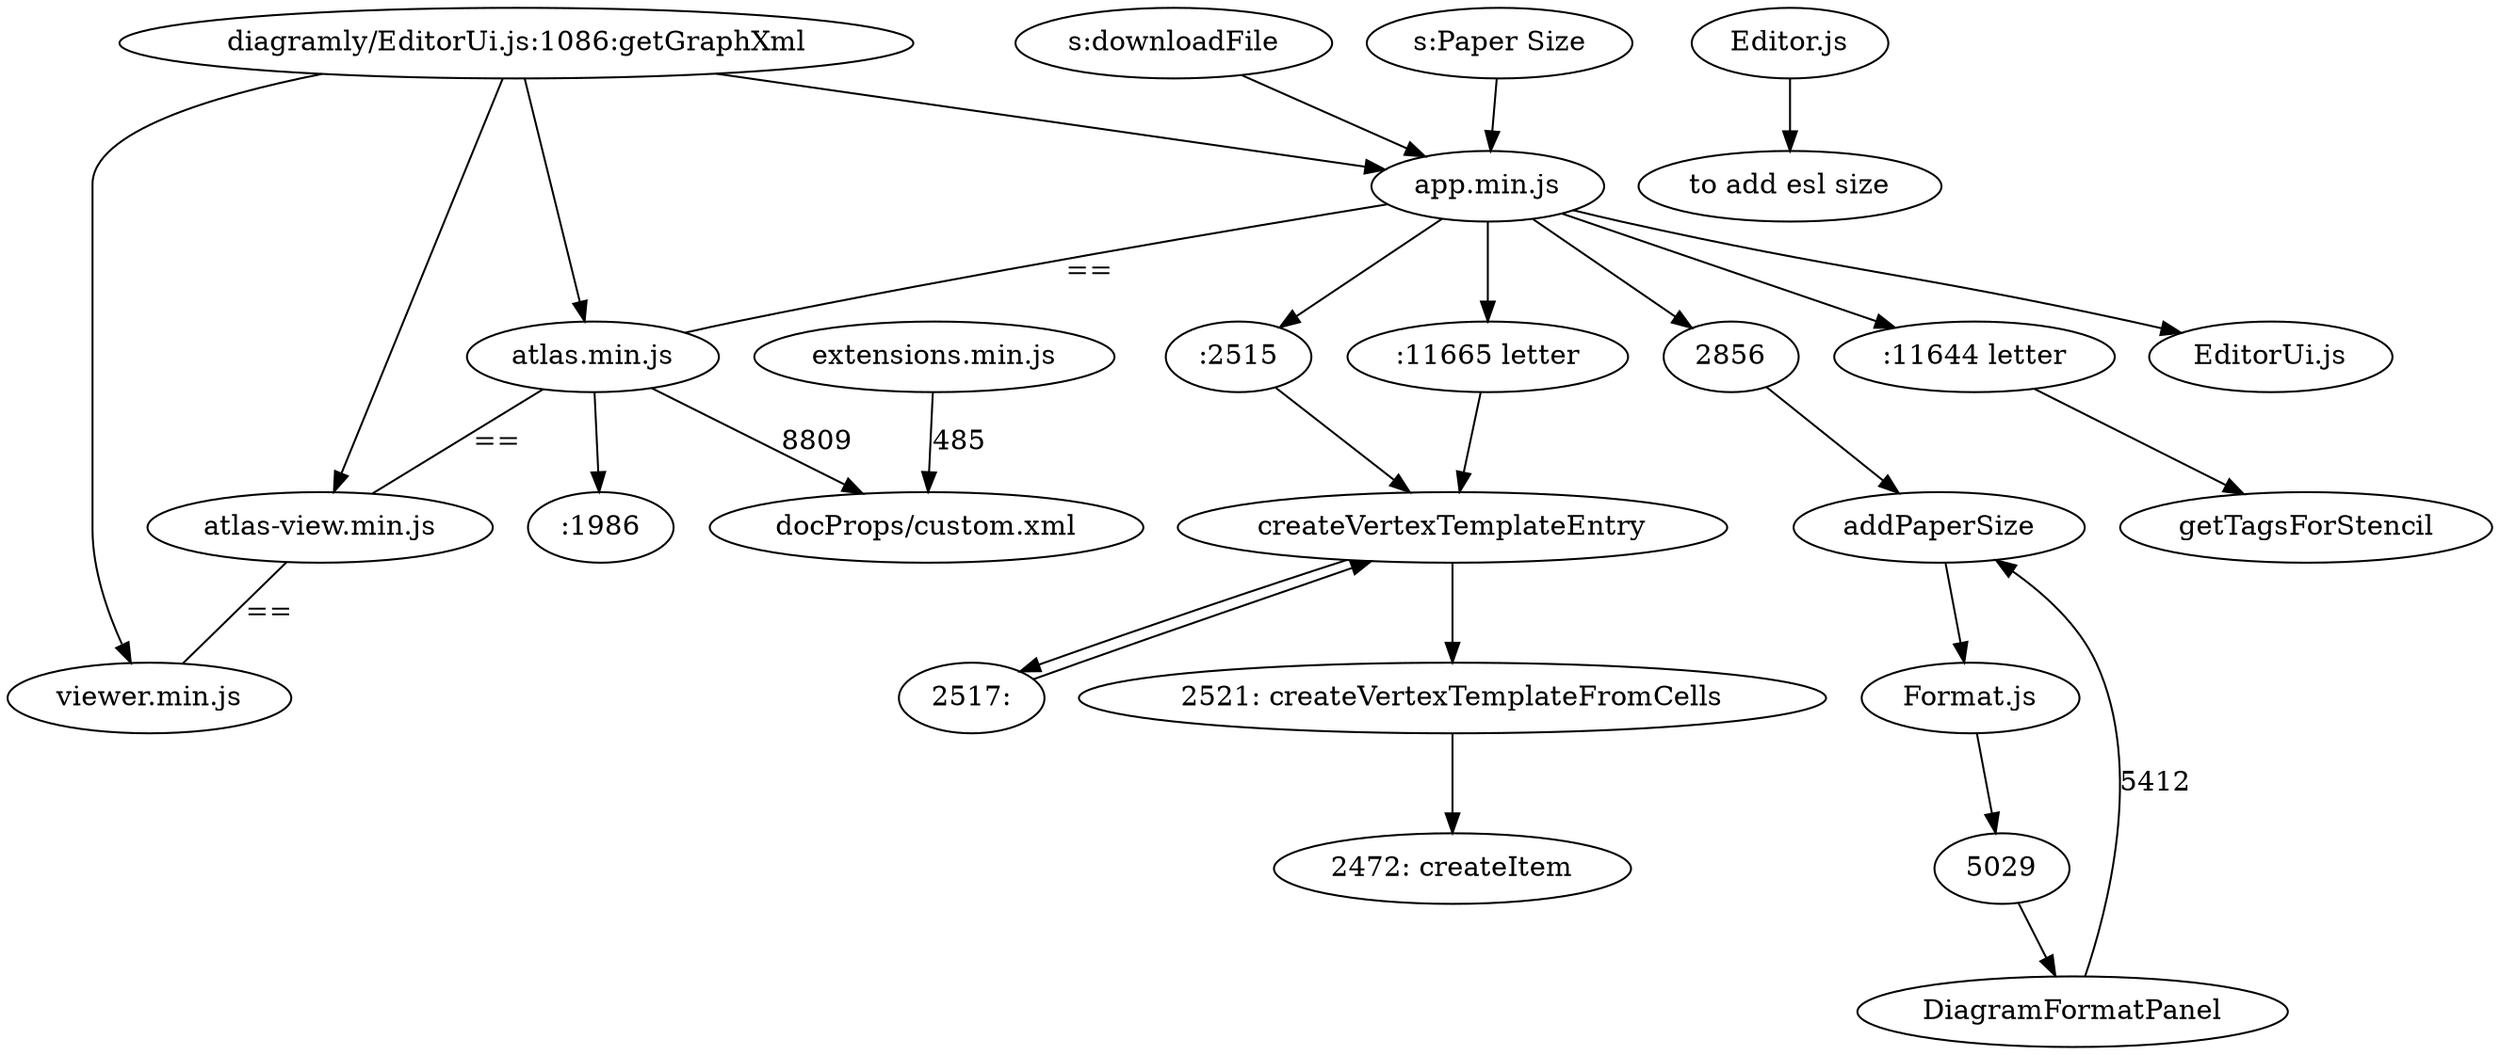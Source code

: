 digraph drawIo{
//s: search 
"diagramly/EditorUi.js:1086:getGraphXml" -> "app.min.js";
"diagramly/EditorUi.js:1086:getGraphXml" -> "atlas.min.js" -> ":1986";
"app.min.js" -> ":11644 letter" -> "getTagsForStencil";
"app.min.js" ->":11665 letter" -> "createVertexTemplateEntry";
"s:downloadFile" -> "app.min.js" -> "EditorUi.js";
"app.min.js" -> ":2515" -> "createVertexTemplateEntry" -> "2517:" -> "createVertexTemplateEntry" -> "2521: createVertexTemplateFromCells" -> "2472: createItem";
//"app.min.js" -> ":2031" -> "A1 (594 mm x 841 mm)";
//"atlas.min.js" -> ":2032" -> "A1 (594 mm x 841 mm)";
"diagramly/EditorUi.js:1086:getGraphXml" -> "atlas-view.min.js";
"diagramly/EditorUi.js:1086:getGraphXml" -> "viewer.min.js";

"app.min.js" -> "atlas.min.js" -> "atlas-view.min.js" -> "viewer.min.js" [label
    = "==", arrowhead="none" ];

"s:Paper Size" -> "app.min.js" -> "2856" -> "addPaperSize";
"addPaperSize" -> "Format.js" -> "5029" -> "DiagramFormatPanel";
"DiagramFormatPanel" -> "addPaperSize" [label= "5412" ];
"atlas.min.js"  -> "docProps/custom.xml" [label = "8809" ];
"extensions.min.js" -> "docProps/custom.xml" [label = "485"]; 
"Editor.js" -> "to add esl size";




}
